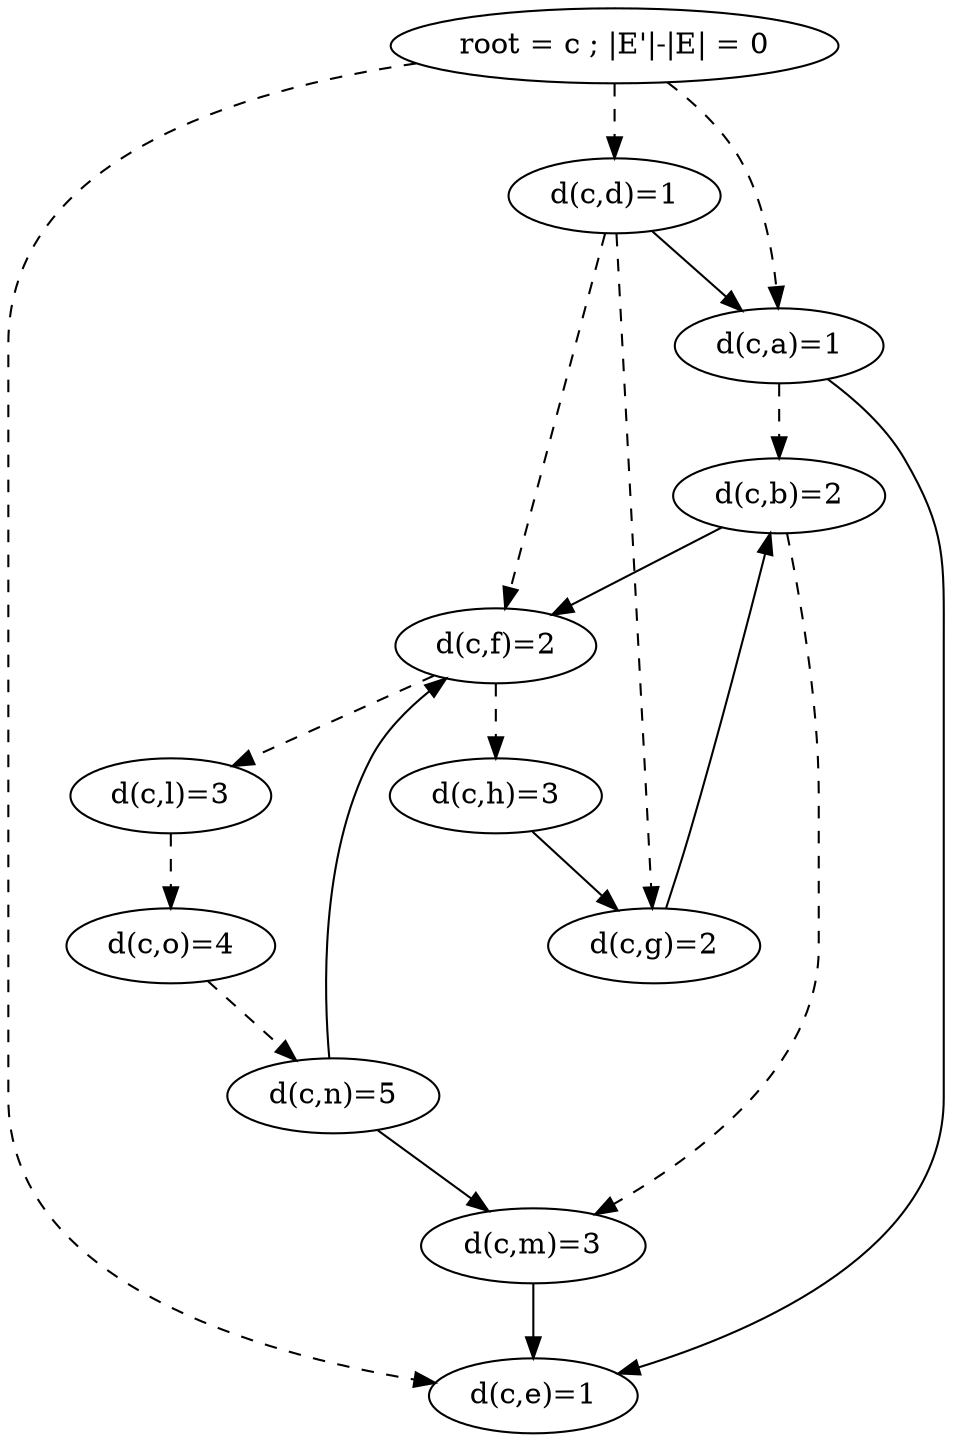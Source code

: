 digraph grafo_output { c [label="root = c ; |E'|-|E| = 0"];
c->e [style=dashed];
e [label="d(c,e)=1"]; 
c->a [style=dashed];
a [label="d(c,a)=1"]; 
c->d [style=dashed];
d [label="d(c,d)=1"]; 
a->b [style=dashed];
b [label="d(c,b)=2"]; 
a->e;
d->f [style=dashed];
f [label="d(c,f)=2"]; 
d->a;
d->g [style=dashed];
g [label="d(c,g)=2"]; 
b->m [style=dashed];
m [label="d(c,m)=3"]; 
b->f;
f->h [style=dashed];
h [label="d(c,h)=3"]; 
f->l [style=dashed];
l [label="d(c,l)=3"]; 
g->b;
m->e;
h->g;
l->o [style=dashed];
o [label="d(c,o)=4"]; 
o->n [style=dashed];
n [label="d(c,n)=5"]; 
n->f;
n->m;
 }
